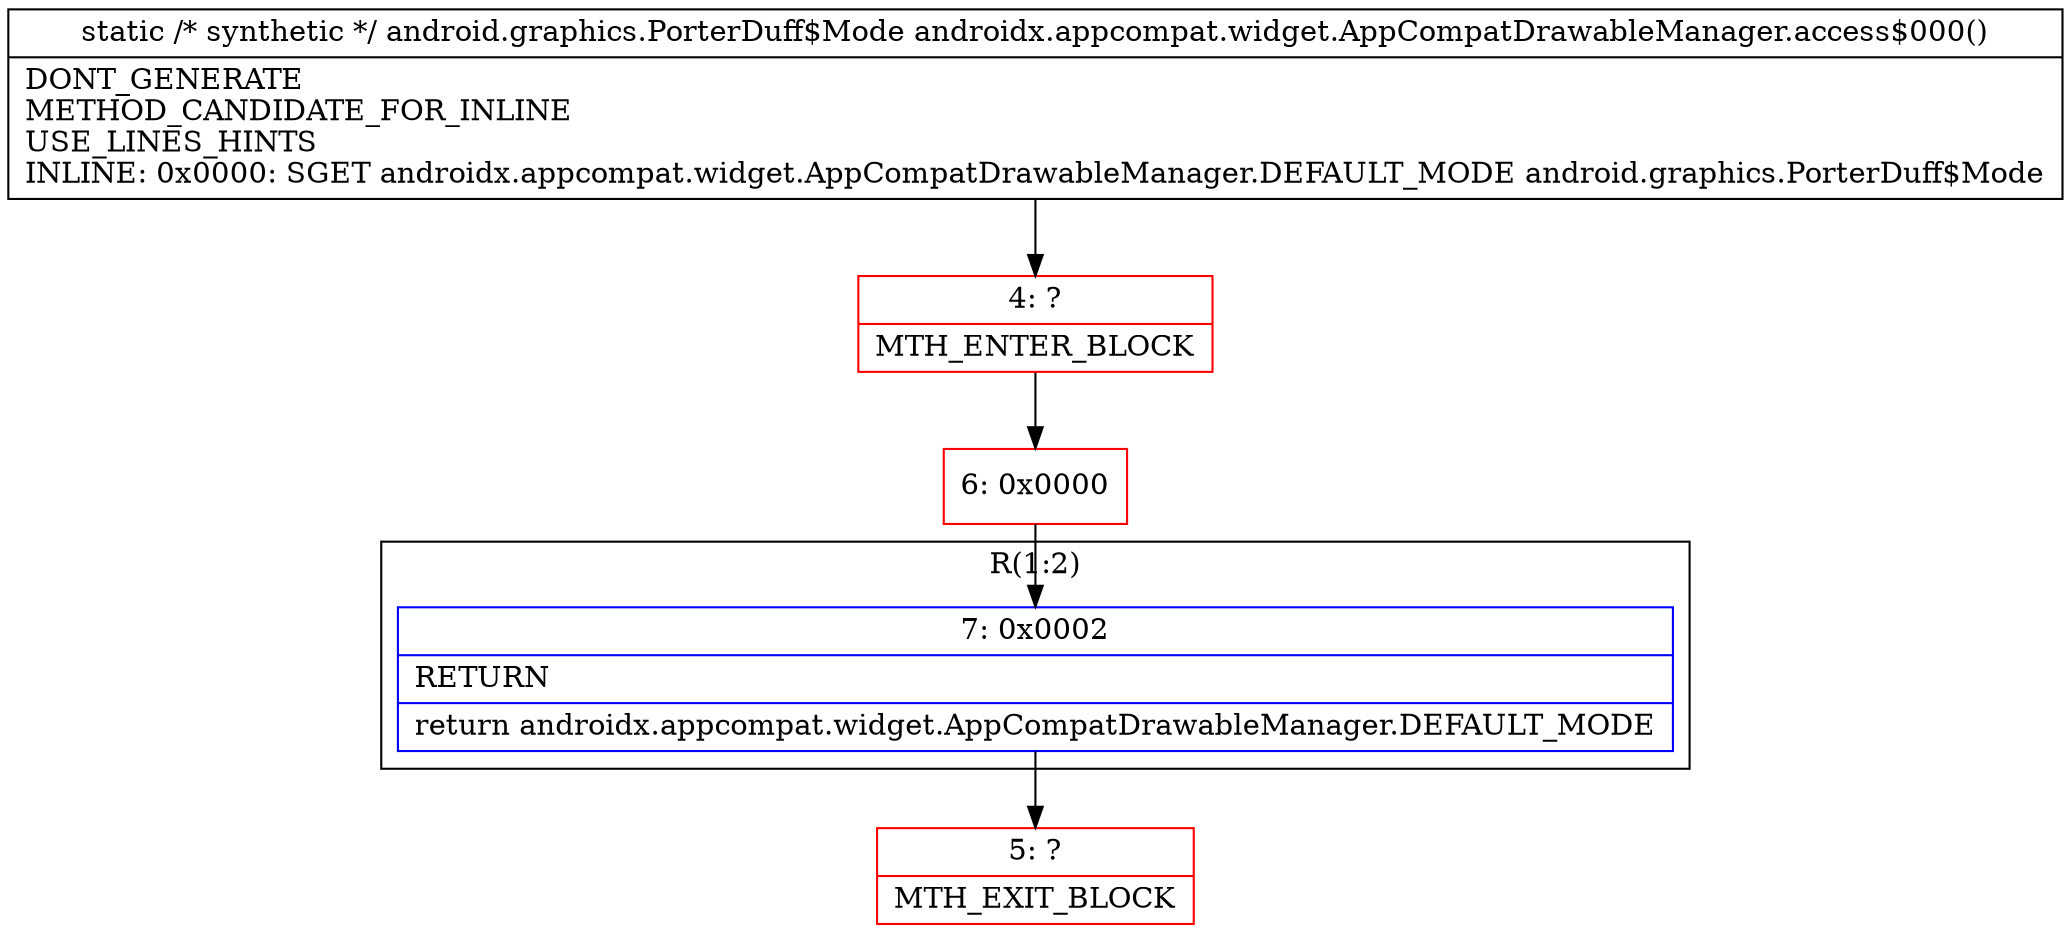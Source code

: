 digraph "CFG forandroidx.appcompat.widget.AppCompatDrawableManager.access$000()Landroid\/graphics\/PorterDuff$Mode;" {
subgraph cluster_Region_1664270042 {
label = "R(1:2)";
node [shape=record,color=blue];
Node_7 [shape=record,label="{7\:\ 0x0002|RETURN\l|return androidx.appcompat.widget.AppCompatDrawableManager.DEFAULT_MODE\l}"];
}
Node_4 [shape=record,color=red,label="{4\:\ ?|MTH_ENTER_BLOCK\l}"];
Node_6 [shape=record,color=red,label="{6\:\ 0x0000}"];
Node_5 [shape=record,color=red,label="{5\:\ ?|MTH_EXIT_BLOCK\l}"];
MethodNode[shape=record,label="{static \/* synthetic *\/ android.graphics.PorterDuff$Mode androidx.appcompat.widget.AppCompatDrawableManager.access$000()  | DONT_GENERATE\lMETHOD_CANDIDATE_FOR_INLINE\lUSE_LINES_HINTS\lINLINE: 0x0000: SGET   androidx.appcompat.widget.AppCompatDrawableManager.DEFAULT_MODE android.graphics.PorterDuff$Mode\l}"];
MethodNode -> Node_4;Node_7 -> Node_5;
Node_4 -> Node_6;
Node_6 -> Node_7;
}

